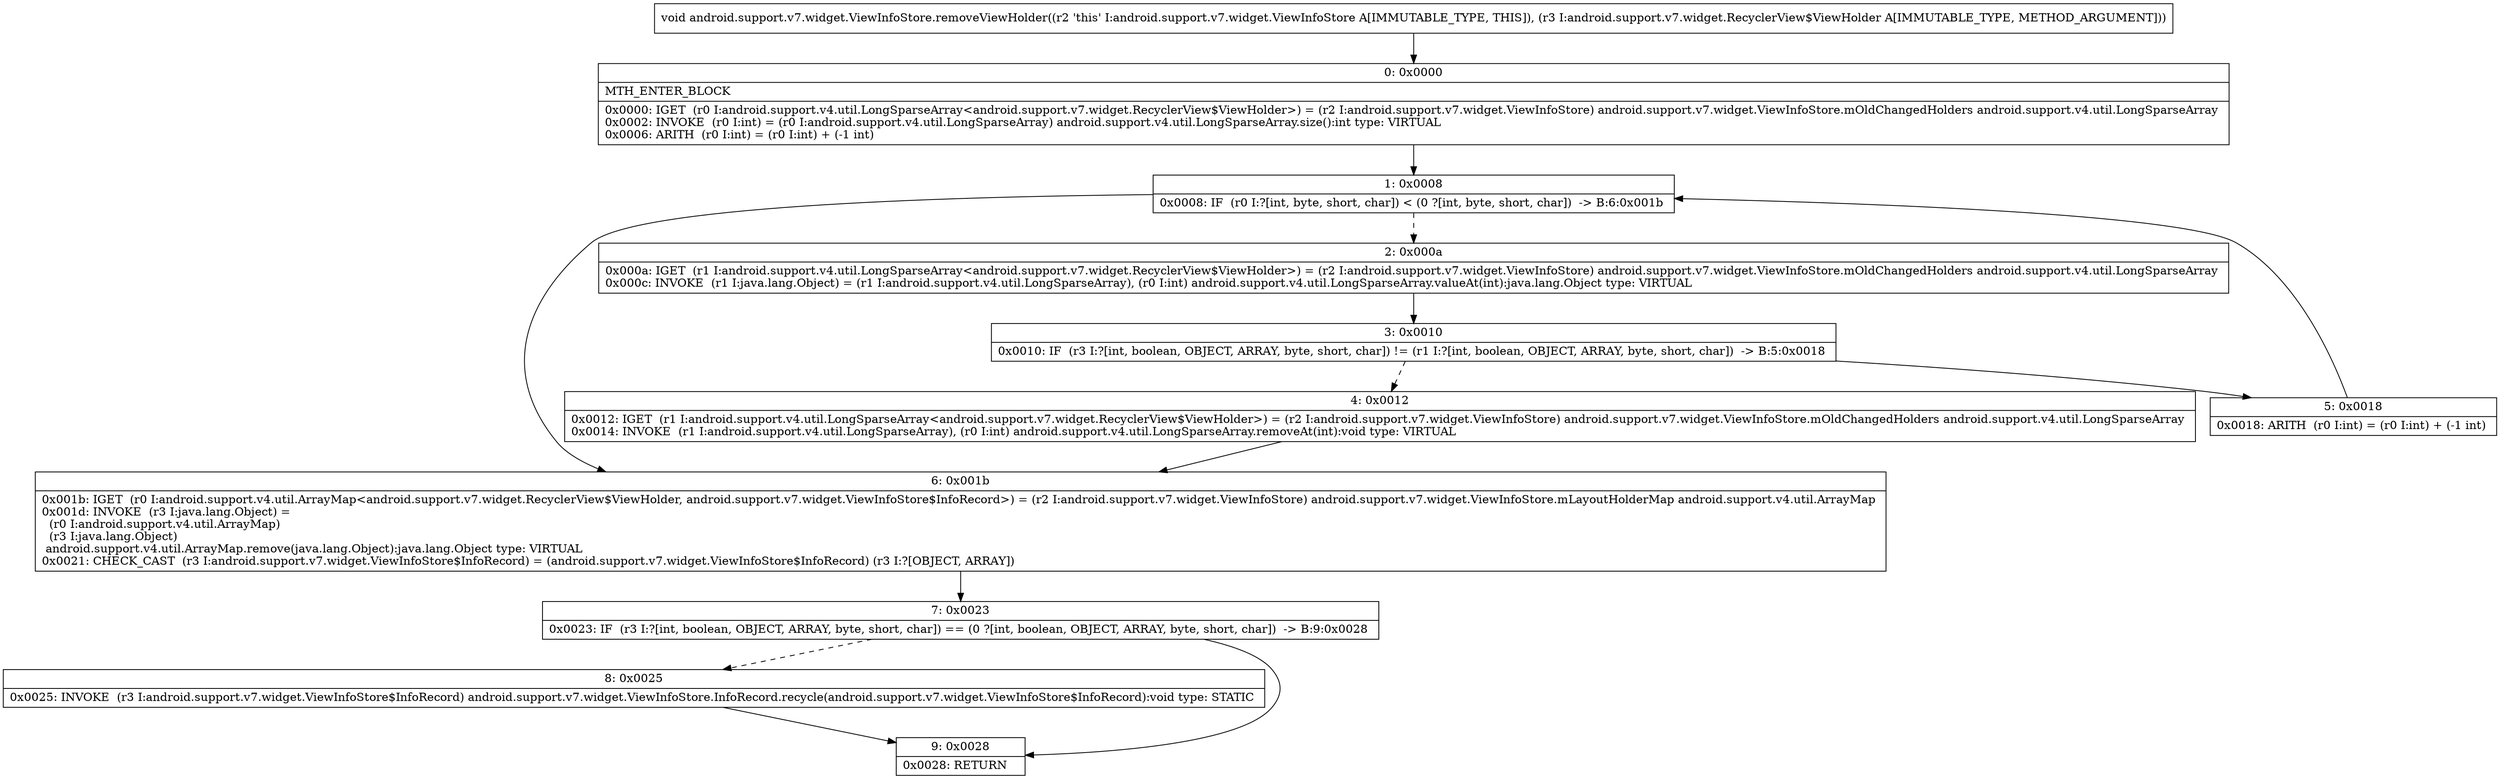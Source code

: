 digraph "CFG forandroid.support.v7.widget.ViewInfoStore.removeViewHolder(Landroid\/support\/v7\/widget\/RecyclerView$ViewHolder;)V" {
Node_0 [shape=record,label="{0\:\ 0x0000|MTH_ENTER_BLOCK\l|0x0000: IGET  (r0 I:android.support.v4.util.LongSparseArray\<android.support.v7.widget.RecyclerView$ViewHolder\>) = (r2 I:android.support.v7.widget.ViewInfoStore) android.support.v7.widget.ViewInfoStore.mOldChangedHolders android.support.v4.util.LongSparseArray \l0x0002: INVOKE  (r0 I:int) = (r0 I:android.support.v4.util.LongSparseArray) android.support.v4.util.LongSparseArray.size():int type: VIRTUAL \l0x0006: ARITH  (r0 I:int) = (r0 I:int) + (\-1 int) \l}"];
Node_1 [shape=record,label="{1\:\ 0x0008|0x0008: IF  (r0 I:?[int, byte, short, char]) \< (0 ?[int, byte, short, char])  \-\> B:6:0x001b \l}"];
Node_2 [shape=record,label="{2\:\ 0x000a|0x000a: IGET  (r1 I:android.support.v4.util.LongSparseArray\<android.support.v7.widget.RecyclerView$ViewHolder\>) = (r2 I:android.support.v7.widget.ViewInfoStore) android.support.v7.widget.ViewInfoStore.mOldChangedHolders android.support.v4.util.LongSparseArray \l0x000c: INVOKE  (r1 I:java.lang.Object) = (r1 I:android.support.v4.util.LongSparseArray), (r0 I:int) android.support.v4.util.LongSparseArray.valueAt(int):java.lang.Object type: VIRTUAL \l}"];
Node_3 [shape=record,label="{3\:\ 0x0010|0x0010: IF  (r3 I:?[int, boolean, OBJECT, ARRAY, byte, short, char]) != (r1 I:?[int, boolean, OBJECT, ARRAY, byte, short, char])  \-\> B:5:0x0018 \l}"];
Node_4 [shape=record,label="{4\:\ 0x0012|0x0012: IGET  (r1 I:android.support.v4.util.LongSparseArray\<android.support.v7.widget.RecyclerView$ViewHolder\>) = (r2 I:android.support.v7.widget.ViewInfoStore) android.support.v7.widget.ViewInfoStore.mOldChangedHolders android.support.v4.util.LongSparseArray \l0x0014: INVOKE  (r1 I:android.support.v4.util.LongSparseArray), (r0 I:int) android.support.v4.util.LongSparseArray.removeAt(int):void type: VIRTUAL \l}"];
Node_5 [shape=record,label="{5\:\ 0x0018|0x0018: ARITH  (r0 I:int) = (r0 I:int) + (\-1 int) \l}"];
Node_6 [shape=record,label="{6\:\ 0x001b|0x001b: IGET  (r0 I:android.support.v4.util.ArrayMap\<android.support.v7.widget.RecyclerView$ViewHolder, android.support.v7.widget.ViewInfoStore$InfoRecord\>) = (r2 I:android.support.v7.widget.ViewInfoStore) android.support.v7.widget.ViewInfoStore.mLayoutHolderMap android.support.v4.util.ArrayMap \l0x001d: INVOKE  (r3 I:java.lang.Object) = \l  (r0 I:android.support.v4.util.ArrayMap)\l  (r3 I:java.lang.Object)\l android.support.v4.util.ArrayMap.remove(java.lang.Object):java.lang.Object type: VIRTUAL \l0x0021: CHECK_CAST  (r3 I:android.support.v7.widget.ViewInfoStore$InfoRecord) = (android.support.v7.widget.ViewInfoStore$InfoRecord) (r3 I:?[OBJECT, ARRAY]) \l}"];
Node_7 [shape=record,label="{7\:\ 0x0023|0x0023: IF  (r3 I:?[int, boolean, OBJECT, ARRAY, byte, short, char]) == (0 ?[int, boolean, OBJECT, ARRAY, byte, short, char])  \-\> B:9:0x0028 \l}"];
Node_8 [shape=record,label="{8\:\ 0x0025|0x0025: INVOKE  (r3 I:android.support.v7.widget.ViewInfoStore$InfoRecord) android.support.v7.widget.ViewInfoStore.InfoRecord.recycle(android.support.v7.widget.ViewInfoStore$InfoRecord):void type: STATIC \l}"];
Node_9 [shape=record,label="{9\:\ 0x0028|0x0028: RETURN   \l}"];
MethodNode[shape=record,label="{void android.support.v7.widget.ViewInfoStore.removeViewHolder((r2 'this' I:android.support.v7.widget.ViewInfoStore A[IMMUTABLE_TYPE, THIS]), (r3 I:android.support.v7.widget.RecyclerView$ViewHolder A[IMMUTABLE_TYPE, METHOD_ARGUMENT])) }"];
MethodNode -> Node_0;
Node_0 -> Node_1;
Node_1 -> Node_2[style=dashed];
Node_1 -> Node_6;
Node_2 -> Node_3;
Node_3 -> Node_4[style=dashed];
Node_3 -> Node_5;
Node_4 -> Node_6;
Node_5 -> Node_1;
Node_6 -> Node_7;
Node_7 -> Node_8[style=dashed];
Node_7 -> Node_9;
Node_8 -> Node_9;
}

